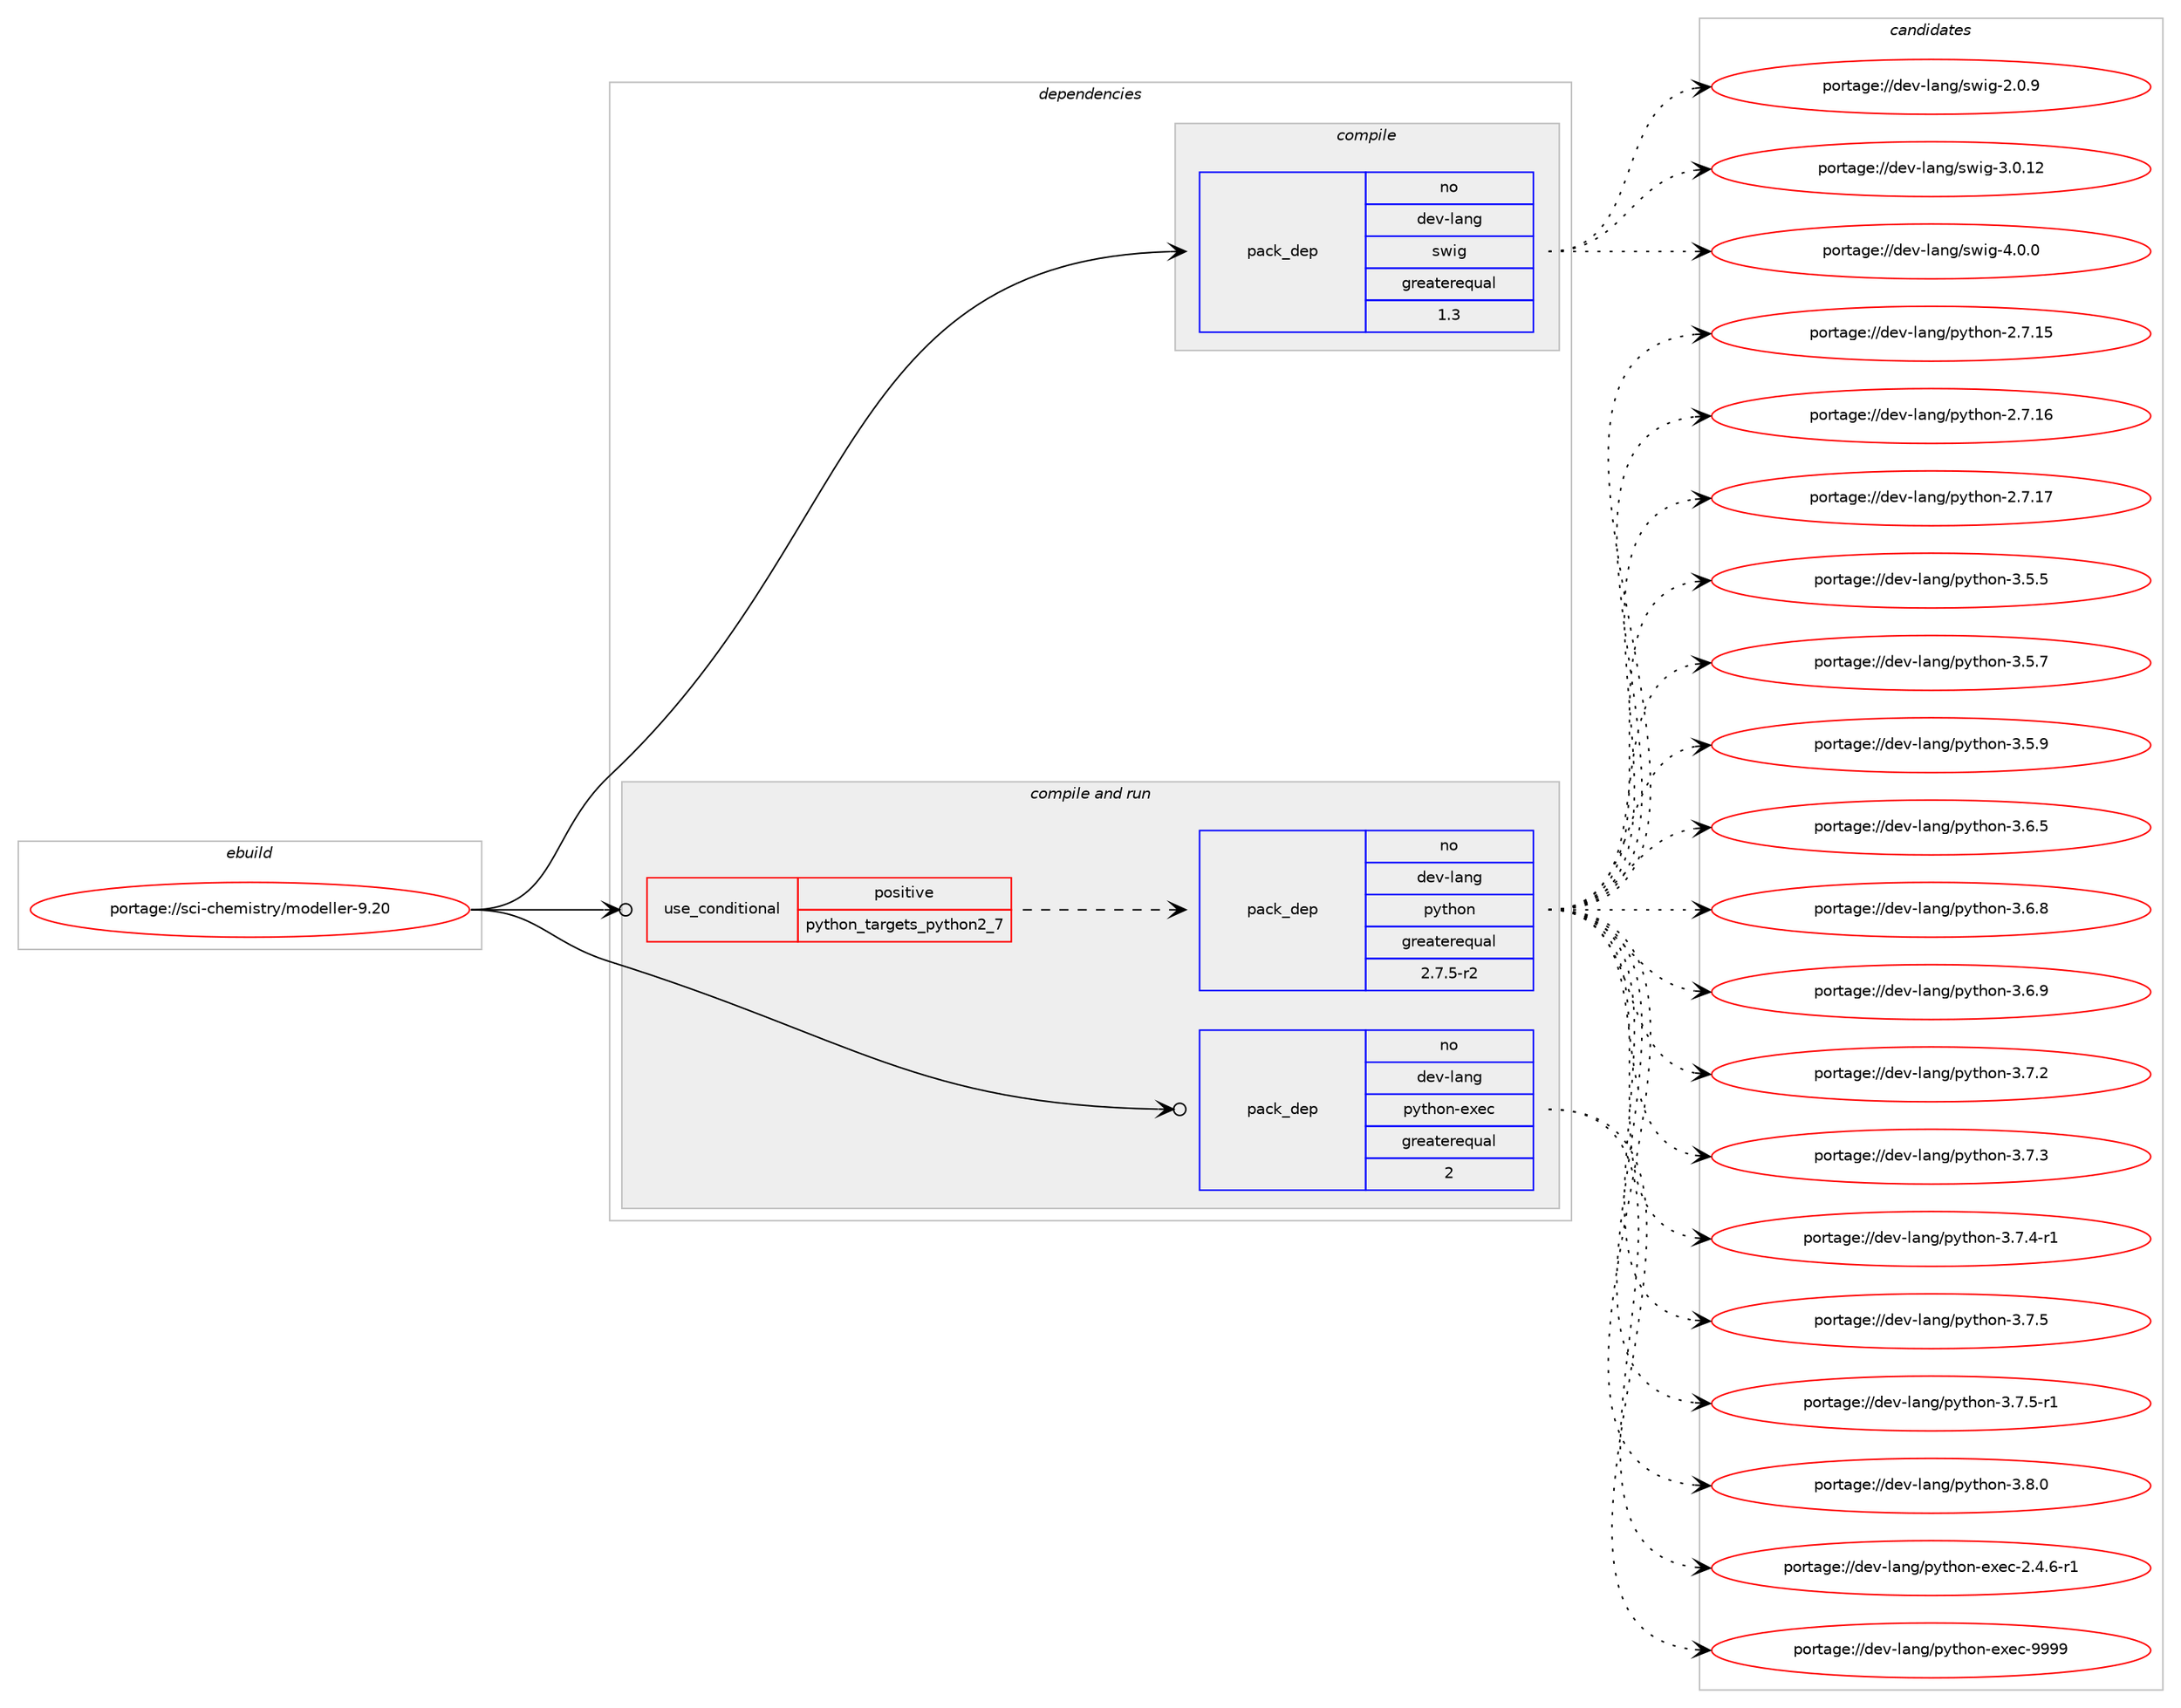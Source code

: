 digraph prolog {

# *************
# Graph options
# *************

newrank=true;
concentrate=true;
compound=true;
graph [rankdir=LR,fontname=Helvetica,fontsize=10,ranksep=1.5];#, ranksep=2.5, nodesep=0.2];
edge  [arrowhead=vee];
node  [fontname=Helvetica,fontsize=10];

# **********
# The ebuild
# **********

subgraph cluster_leftcol {
color=gray;
rank=same;
label=<<i>ebuild</i>>;
id [label="portage://sci-chemistry/modeller-9.20", color=red, width=4, href="../sci-chemistry/modeller-9.20.svg"];
}

# ****************
# The dependencies
# ****************

subgraph cluster_midcol {
color=gray;
label=<<i>dependencies</i>>;
subgraph cluster_compile {
fillcolor="#eeeeee";
style=filled;
label=<<i>compile</i>>;
subgraph pack282972 {
dependency385101 [label=<<TABLE BORDER="0" CELLBORDER="1" CELLSPACING="0" CELLPADDING="4" WIDTH="220"><TR><TD ROWSPAN="6" CELLPADDING="30">pack_dep</TD></TR><TR><TD WIDTH="110">no</TD></TR><TR><TD>dev-lang</TD></TR><TR><TD>swig</TD></TR><TR><TD>greaterequal</TD></TR><TR><TD>1.3</TD></TR></TABLE>>, shape=none, color=blue];
}
id:e -> dependency385101:w [weight=20,style="solid",arrowhead="vee"];
}
subgraph cluster_compileandrun {
fillcolor="#eeeeee";
style=filled;
label=<<i>compile and run</i>>;
subgraph cond95598 {
dependency385102 [label=<<TABLE BORDER="0" CELLBORDER="1" CELLSPACING="0" CELLPADDING="4"><TR><TD ROWSPAN="3" CELLPADDING="10">use_conditional</TD></TR><TR><TD>positive</TD></TR><TR><TD>python_targets_python2_7</TD></TR></TABLE>>, shape=none, color=red];
subgraph pack282973 {
dependency385103 [label=<<TABLE BORDER="0" CELLBORDER="1" CELLSPACING="0" CELLPADDING="4" WIDTH="220"><TR><TD ROWSPAN="6" CELLPADDING="30">pack_dep</TD></TR><TR><TD WIDTH="110">no</TD></TR><TR><TD>dev-lang</TD></TR><TR><TD>python</TD></TR><TR><TD>greaterequal</TD></TR><TR><TD>2.7.5-r2</TD></TR></TABLE>>, shape=none, color=blue];
}
dependency385102:e -> dependency385103:w [weight=20,style="dashed",arrowhead="vee"];
}
id:e -> dependency385102:w [weight=20,style="solid",arrowhead="odotvee"];
subgraph pack282974 {
dependency385104 [label=<<TABLE BORDER="0" CELLBORDER="1" CELLSPACING="0" CELLPADDING="4" WIDTH="220"><TR><TD ROWSPAN="6" CELLPADDING="30">pack_dep</TD></TR><TR><TD WIDTH="110">no</TD></TR><TR><TD>dev-lang</TD></TR><TR><TD>python-exec</TD></TR><TR><TD>greaterequal</TD></TR><TR><TD>2</TD></TR></TABLE>>, shape=none, color=blue];
}
id:e -> dependency385104:w [weight=20,style="solid",arrowhead="odotvee"];
}
subgraph cluster_run {
fillcolor="#eeeeee";
style=filled;
label=<<i>run</i>>;
}
}

# **************
# The candidates
# **************

subgraph cluster_choices {
rank=same;
color=gray;
label=<<i>candidates</i>>;

subgraph choice282972 {
color=black;
nodesep=1;
choiceportage100101118451089711010347115119105103455046484657 [label="portage://dev-lang/swig-2.0.9", color=red, width=4,href="../dev-lang/swig-2.0.9.svg"];
choiceportage10010111845108971101034711511910510345514648464950 [label="portage://dev-lang/swig-3.0.12", color=red, width=4,href="../dev-lang/swig-3.0.12.svg"];
choiceportage100101118451089711010347115119105103455246484648 [label="portage://dev-lang/swig-4.0.0", color=red, width=4,href="../dev-lang/swig-4.0.0.svg"];
dependency385101:e -> choiceportage100101118451089711010347115119105103455046484657:w [style=dotted,weight="100"];
dependency385101:e -> choiceportage10010111845108971101034711511910510345514648464950:w [style=dotted,weight="100"];
dependency385101:e -> choiceportage100101118451089711010347115119105103455246484648:w [style=dotted,weight="100"];
}
subgraph choice282973 {
color=black;
nodesep=1;
choiceportage10010111845108971101034711212111610411111045504655464953 [label="portage://dev-lang/python-2.7.15", color=red, width=4,href="../dev-lang/python-2.7.15.svg"];
choiceportage10010111845108971101034711212111610411111045504655464954 [label="portage://dev-lang/python-2.7.16", color=red, width=4,href="../dev-lang/python-2.7.16.svg"];
choiceportage10010111845108971101034711212111610411111045504655464955 [label="portage://dev-lang/python-2.7.17", color=red, width=4,href="../dev-lang/python-2.7.17.svg"];
choiceportage100101118451089711010347112121116104111110455146534653 [label="portage://dev-lang/python-3.5.5", color=red, width=4,href="../dev-lang/python-3.5.5.svg"];
choiceportage100101118451089711010347112121116104111110455146534655 [label="portage://dev-lang/python-3.5.7", color=red, width=4,href="../dev-lang/python-3.5.7.svg"];
choiceportage100101118451089711010347112121116104111110455146534657 [label="portage://dev-lang/python-3.5.9", color=red, width=4,href="../dev-lang/python-3.5.9.svg"];
choiceportage100101118451089711010347112121116104111110455146544653 [label="portage://dev-lang/python-3.6.5", color=red, width=4,href="../dev-lang/python-3.6.5.svg"];
choiceportage100101118451089711010347112121116104111110455146544656 [label="portage://dev-lang/python-3.6.8", color=red, width=4,href="../dev-lang/python-3.6.8.svg"];
choiceportage100101118451089711010347112121116104111110455146544657 [label="portage://dev-lang/python-3.6.9", color=red, width=4,href="../dev-lang/python-3.6.9.svg"];
choiceportage100101118451089711010347112121116104111110455146554650 [label="portage://dev-lang/python-3.7.2", color=red, width=4,href="../dev-lang/python-3.7.2.svg"];
choiceportage100101118451089711010347112121116104111110455146554651 [label="portage://dev-lang/python-3.7.3", color=red, width=4,href="../dev-lang/python-3.7.3.svg"];
choiceportage1001011184510897110103471121211161041111104551465546524511449 [label="portage://dev-lang/python-3.7.4-r1", color=red, width=4,href="../dev-lang/python-3.7.4-r1.svg"];
choiceportage100101118451089711010347112121116104111110455146554653 [label="portage://dev-lang/python-3.7.5", color=red, width=4,href="../dev-lang/python-3.7.5.svg"];
choiceportage1001011184510897110103471121211161041111104551465546534511449 [label="portage://dev-lang/python-3.7.5-r1", color=red, width=4,href="../dev-lang/python-3.7.5-r1.svg"];
choiceportage100101118451089711010347112121116104111110455146564648 [label="portage://dev-lang/python-3.8.0", color=red, width=4,href="../dev-lang/python-3.8.0.svg"];
dependency385103:e -> choiceportage10010111845108971101034711212111610411111045504655464953:w [style=dotted,weight="100"];
dependency385103:e -> choiceportage10010111845108971101034711212111610411111045504655464954:w [style=dotted,weight="100"];
dependency385103:e -> choiceportage10010111845108971101034711212111610411111045504655464955:w [style=dotted,weight="100"];
dependency385103:e -> choiceportage100101118451089711010347112121116104111110455146534653:w [style=dotted,weight="100"];
dependency385103:e -> choiceportage100101118451089711010347112121116104111110455146534655:w [style=dotted,weight="100"];
dependency385103:e -> choiceportage100101118451089711010347112121116104111110455146534657:w [style=dotted,weight="100"];
dependency385103:e -> choiceportage100101118451089711010347112121116104111110455146544653:w [style=dotted,weight="100"];
dependency385103:e -> choiceportage100101118451089711010347112121116104111110455146544656:w [style=dotted,weight="100"];
dependency385103:e -> choiceportage100101118451089711010347112121116104111110455146544657:w [style=dotted,weight="100"];
dependency385103:e -> choiceportage100101118451089711010347112121116104111110455146554650:w [style=dotted,weight="100"];
dependency385103:e -> choiceportage100101118451089711010347112121116104111110455146554651:w [style=dotted,weight="100"];
dependency385103:e -> choiceportage1001011184510897110103471121211161041111104551465546524511449:w [style=dotted,weight="100"];
dependency385103:e -> choiceportage100101118451089711010347112121116104111110455146554653:w [style=dotted,weight="100"];
dependency385103:e -> choiceportage1001011184510897110103471121211161041111104551465546534511449:w [style=dotted,weight="100"];
dependency385103:e -> choiceportage100101118451089711010347112121116104111110455146564648:w [style=dotted,weight="100"];
}
subgraph choice282974 {
color=black;
nodesep=1;
choiceportage10010111845108971101034711212111610411111045101120101994550465246544511449 [label="portage://dev-lang/python-exec-2.4.6-r1", color=red, width=4,href="../dev-lang/python-exec-2.4.6-r1.svg"];
choiceportage10010111845108971101034711212111610411111045101120101994557575757 [label="portage://dev-lang/python-exec-9999", color=red, width=4,href="../dev-lang/python-exec-9999.svg"];
dependency385104:e -> choiceportage10010111845108971101034711212111610411111045101120101994550465246544511449:w [style=dotted,weight="100"];
dependency385104:e -> choiceportage10010111845108971101034711212111610411111045101120101994557575757:w [style=dotted,weight="100"];
}
}

}
